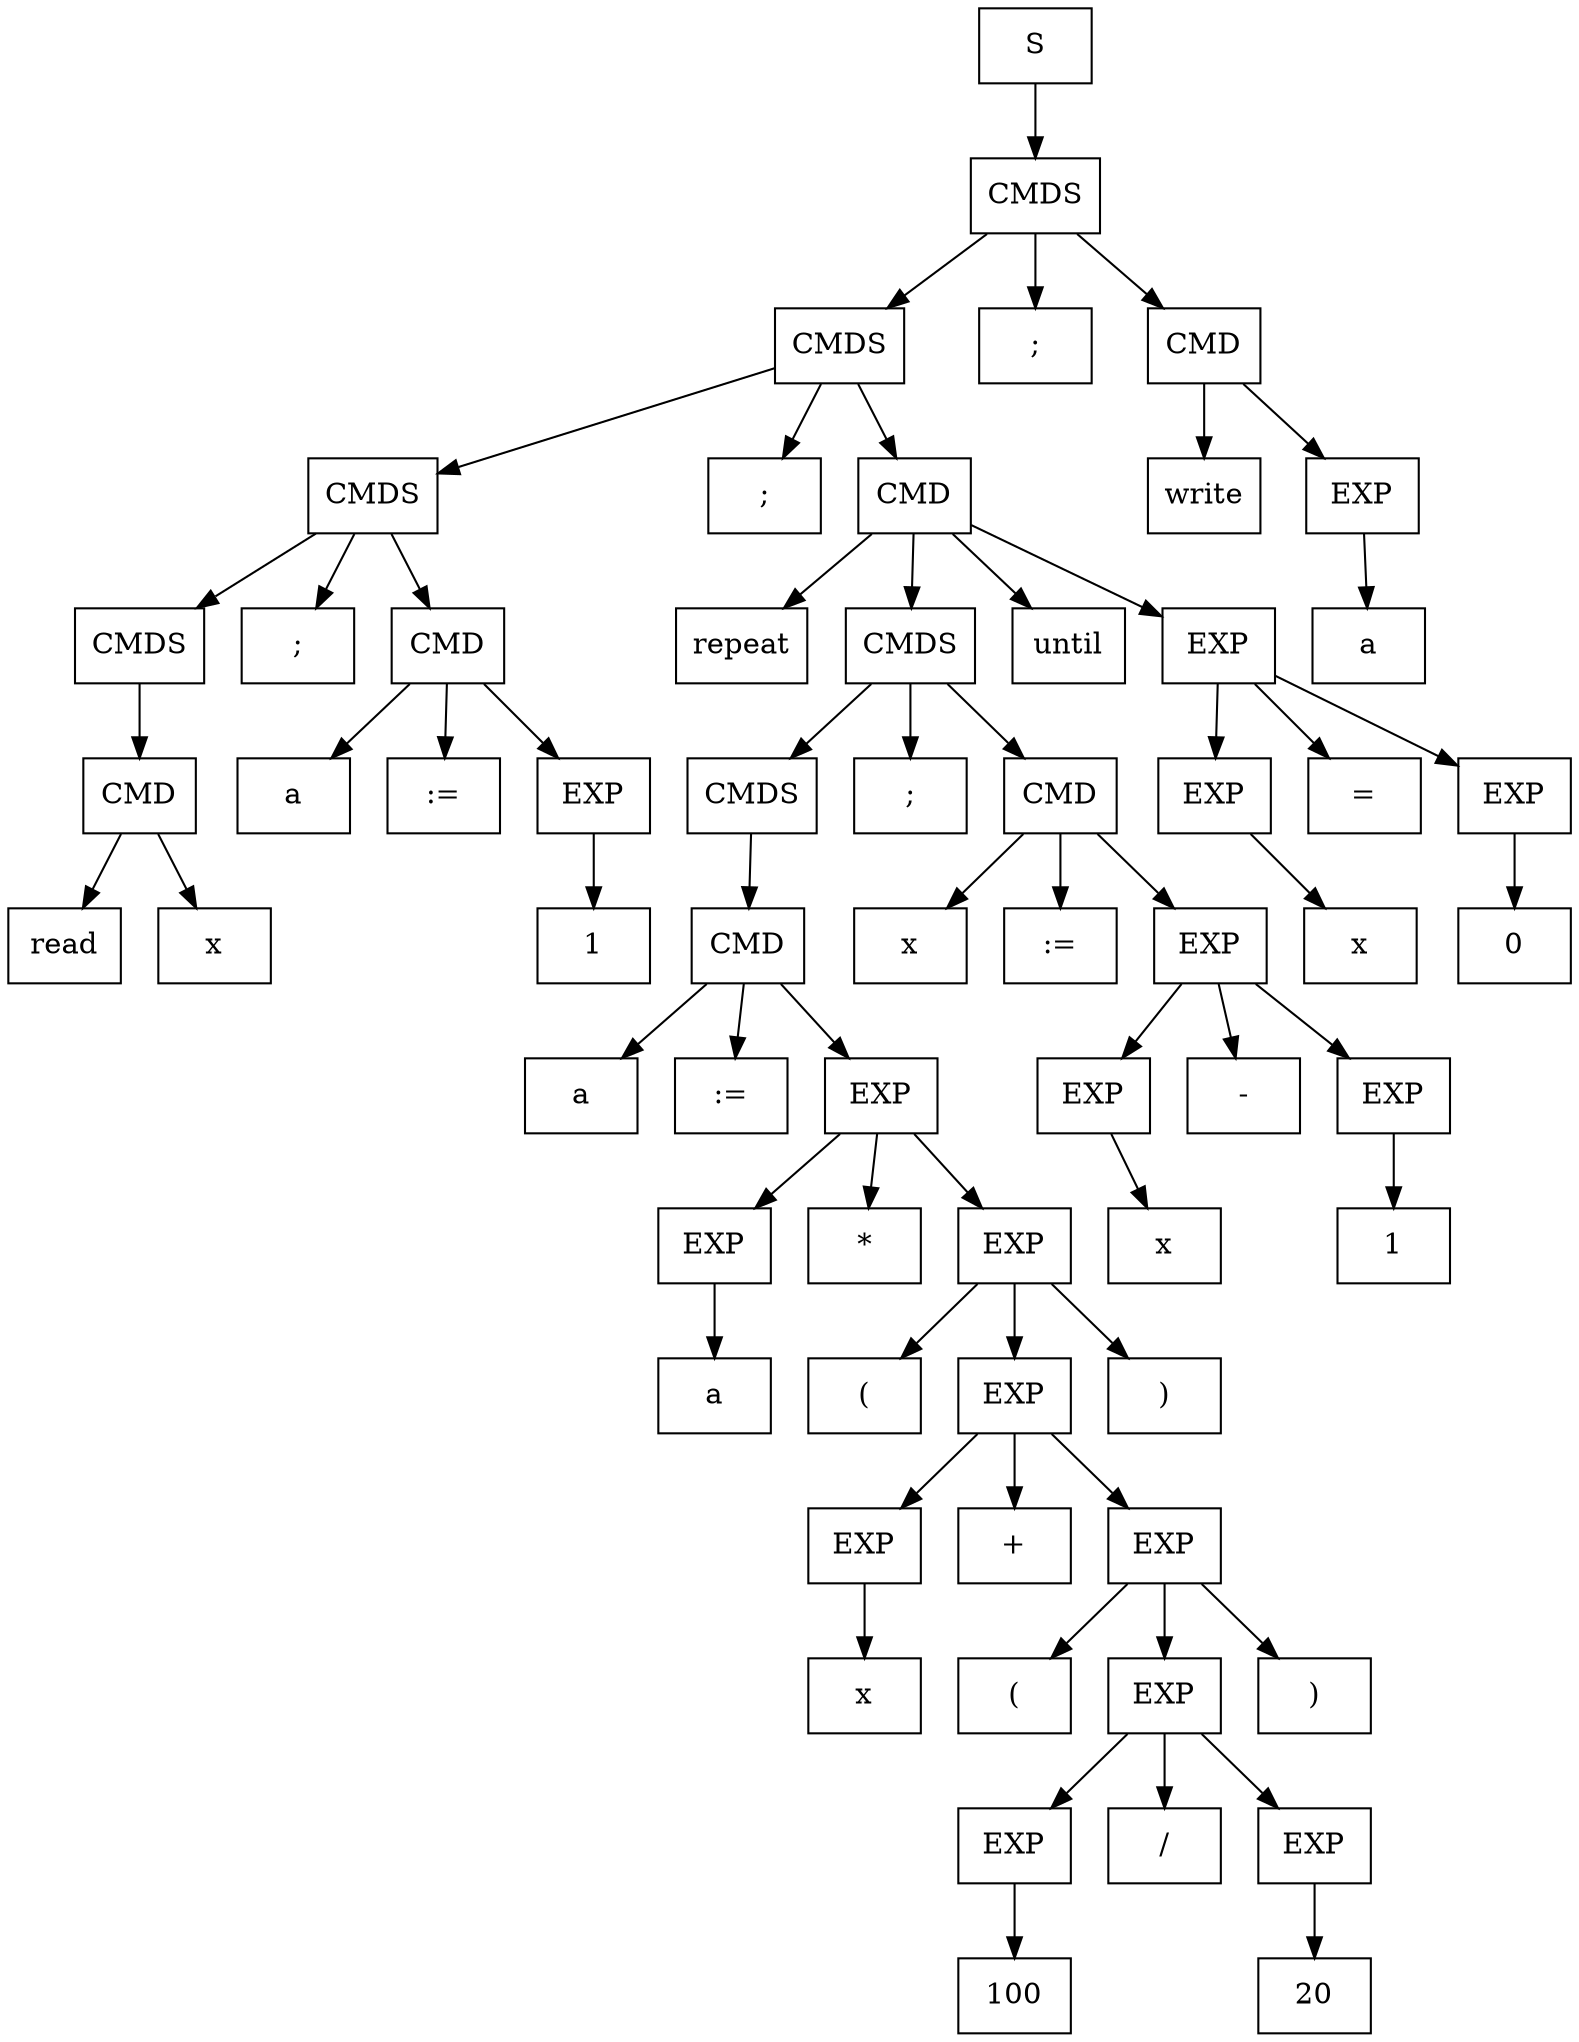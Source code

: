 digraph tree {
0 [label="S",shape=box];0->1;
1 [label="CMDS",shape=box];1->2;
2 [label="CMDS",shape=box];2->3;
3 [label="CMDS",shape=box];3->4;
4 [label="CMDS",shape=box];4->5;
5 [label="CMD",shape=box];5->6;
6 [label="read",shape=box];5->7;
7 [label="x",shape=box];3->8;
8 [label=";",shape=box];3->9;
9 [label="CMD",shape=box];9->10;
10 [label="a",shape=box];9->11;
11 [label=":=",shape=box];9->12;
12 [label="EXP",shape=box];12->13;
13 [label="1",shape=box];2->14;
14 [label=";",shape=box];2->15;
15 [label="CMD",shape=box];15->16;
16 [label="repeat",shape=box];15->17;
17 [label="CMDS",shape=box];17->18;
18 [label="CMDS",shape=box];18->19;
19 [label="CMD",shape=box];19->20;
20 [label="a",shape=box];19->21;
21 [label=":=",shape=box];19->22;
22 [label="EXP",shape=box];22->23;
23 [label="EXP",shape=box];23->24;
24 [label="a",shape=box];22->25;
25 [label="*",shape=box];22->26;
26 [label="EXP",shape=box];26->27;
27 [label="(",shape=box];26->28;
28 [label="EXP",shape=box];28->29;
29 [label="EXP",shape=box];29->30;
30 [label="x",shape=box];28->31;
31 [label="+",shape=box];28->32;
32 [label="EXP",shape=box];32->33;
33 [label="(",shape=box];32->34;
34 [label="EXP",shape=box];34->35;
35 [label="EXP",shape=box];35->36;
36 [label="100",shape=box];34->37;
37 [label="/",shape=box];34->38;
38 [label="EXP",shape=box];38->39;
39 [label="20",shape=box];32->40;
40 [label=")",shape=box];26->41;
41 [label=")",shape=box];17->42;
42 [label=";",shape=box];17->43;
43 [label="CMD",shape=box];43->44;
44 [label="x",shape=box];43->45;
45 [label=":=",shape=box];43->46;
46 [label="EXP",shape=box];46->47;
47 [label="EXP",shape=box];47->48;
48 [label="x",shape=box];46->49;
49 [label="-",shape=box];46->50;
50 [label="EXP",shape=box];50->51;
51 [label="1",shape=box];15->52;
52 [label="until",shape=box];15->53;
53 [label="EXP",shape=box];53->54;
54 [label="EXP",shape=box];54->55;
55 [label="x",shape=box];53->56;
56 [label="=",shape=box];53->57;
57 [label="EXP",shape=box];57->58;
58 [label="0",shape=box];1->59;
59 [label=";",shape=box];1->60;
60 [label="CMD",shape=box];60->61;
61 [label="write",shape=box];60->62;
62 [label="EXP",shape=box];62->63;
63 [label="a",shape=box];}